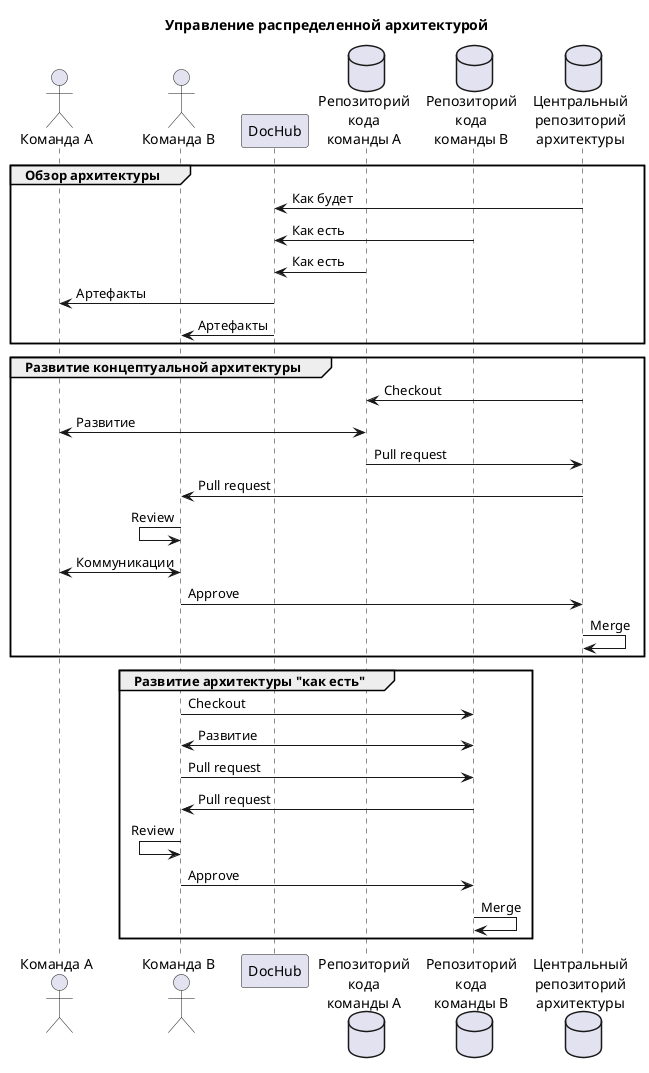 @startuml
title Управление распределенной архитектурой
actor "Команда А" as team_a
actor "Команда B" as team_b
participant "DocHub" as dochub
database "Репозиторий\nкода\nкоманды A" as repo_a
database "Репозиторий\nкода\nкоманды B" as repo_b
database "Центральный\nрепозиторий\nархитектуры" as repo_main
group Обзор архитектуры
    dochub <- repo_main: Как будет
    dochub <- repo_b: Как есть
    dochub <- repo_a: Как есть
    team_a <- dochub: Артефакты
    team_b <- dochub: Артефакты
end

group Развитие концептуальной архитектуры
    repo_a <- repo_main: Checkout
    team_a <-> repo_a: Развитие
    repo_a -> repo_main: Pull request
    team_b <- repo_main: Pull request
    team_b <- team_b: Review
    team_a <-> team_b: Коммуникации
    team_b -> repo_main: Approve
    repo_main -> repo_main: Merge
end

group Развитие архитектуры "как есть"
    team_b -> repo_b: Checkout
    team_b <-> repo_b: Развитие
    team_b -> repo_b: Pull request
    team_b <- repo_b: Pull request
    team_b <- team_b: Review
    team_b -> repo_b: Approve
    repo_b -> repo_b: Merge
end

@enduml
